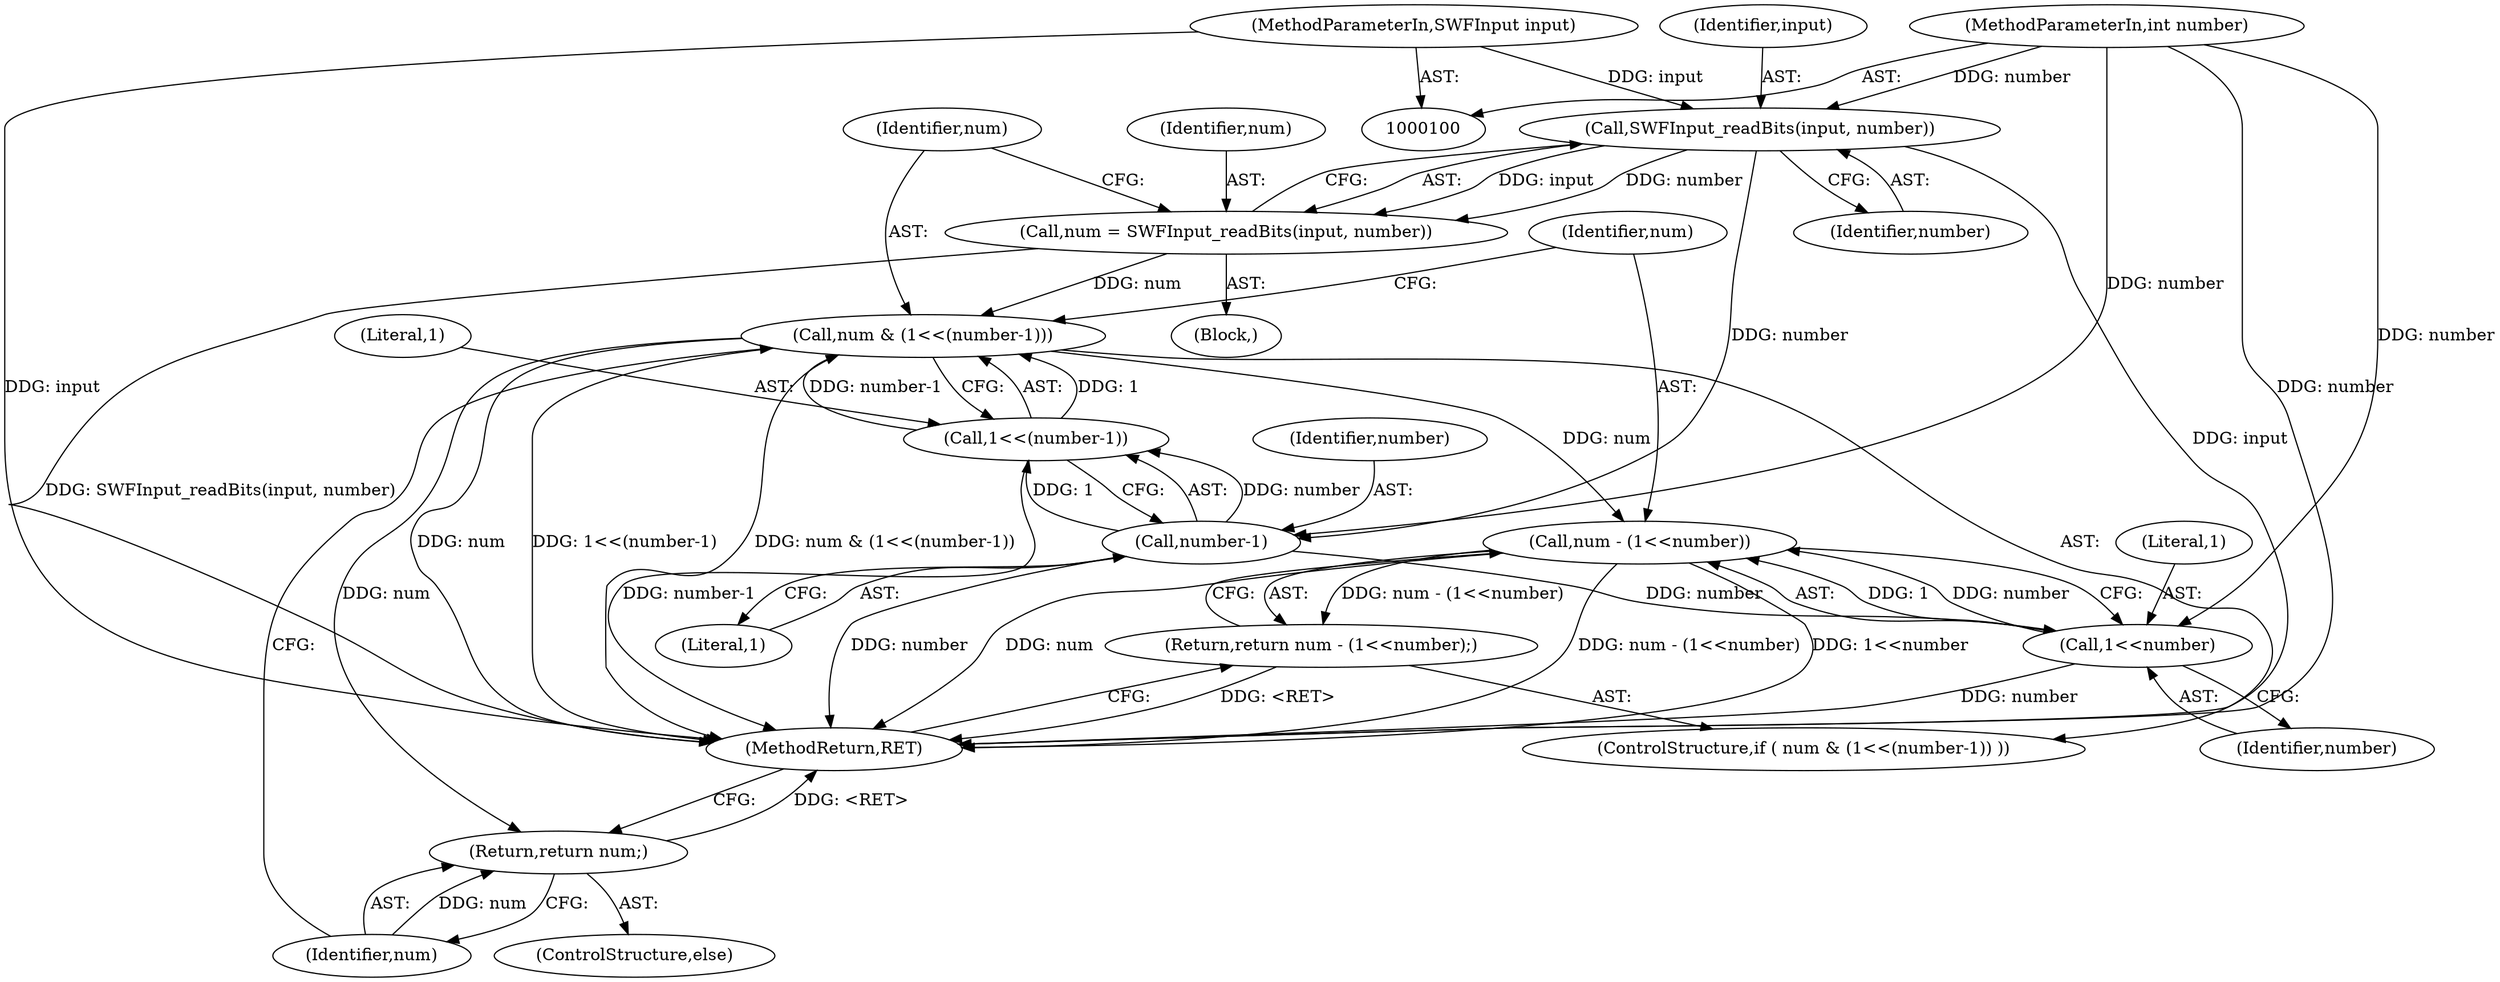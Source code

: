 digraph "1_libming_2223f7a1e431455a1411bee77c90db94a6f8e8fe@API" {
"1000107" [label="(Call,SWFInput_readBits(input, number))"];
"1000101" [label="(MethodParameterIn,SWFInput input)"];
"1000102" [label="(MethodParameterIn,int number)"];
"1000105" [label="(Call,num = SWFInput_readBits(input, number))"];
"1000111" [label="(Call,num & (1<<(number-1)))"];
"1000119" [label="(Call,num - (1<<number))"];
"1000118" [label="(Return,return num - (1<<number);)"];
"1000125" [label="(Return,return num;)"];
"1000115" [label="(Call,number-1)"];
"1000113" [label="(Call,1<<(number-1))"];
"1000121" [label="(Call,1<<number)"];
"1000120" [label="(Identifier,num)"];
"1000109" [label="(Identifier,number)"];
"1000124" [label="(ControlStructure,else)"];
"1000102" [label="(MethodParameterIn,int number)"];
"1000121" [label="(Call,1<<number)"];
"1000126" [label="(Identifier,num)"];
"1000122" [label="(Literal,1)"];
"1000127" [label="(MethodReturn,RET)"];
"1000101" [label="(MethodParameterIn,SWFInput input)"];
"1000118" [label="(Return,return num - (1<<number);)"];
"1000119" [label="(Call,num - (1<<number))"];
"1000112" [label="(Identifier,num)"];
"1000105" [label="(Call,num = SWFInput_readBits(input, number))"];
"1000125" [label="(Return,return num;)"];
"1000114" [label="(Literal,1)"];
"1000107" [label="(Call,SWFInput_readBits(input, number))"];
"1000115" [label="(Call,number-1)"];
"1000106" [label="(Identifier,num)"];
"1000116" [label="(Identifier,number)"];
"1000123" [label="(Identifier,number)"];
"1000111" [label="(Call,num & (1<<(number-1)))"];
"1000113" [label="(Call,1<<(number-1))"];
"1000108" [label="(Identifier,input)"];
"1000103" [label="(Block,)"];
"1000117" [label="(Literal,1)"];
"1000110" [label="(ControlStructure,if ( num & (1<<(number-1)) ))"];
"1000107" -> "1000105"  [label="AST: "];
"1000107" -> "1000109"  [label="CFG: "];
"1000108" -> "1000107"  [label="AST: "];
"1000109" -> "1000107"  [label="AST: "];
"1000105" -> "1000107"  [label="CFG: "];
"1000107" -> "1000127"  [label="DDG: input"];
"1000107" -> "1000105"  [label="DDG: input"];
"1000107" -> "1000105"  [label="DDG: number"];
"1000101" -> "1000107"  [label="DDG: input"];
"1000102" -> "1000107"  [label="DDG: number"];
"1000107" -> "1000115"  [label="DDG: number"];
"1000101" -> "1000100"  [label="AST: "];
"1000101" -> "1000127"  [label="DDG: input"];
"1000102" -> "1000100"  [label="AST: "];
"1000102" -> "1000127"  [label="DDG: number"];
"1000102" -> "1000115"  [label="DDG: number"];
"1000102" -> "1000121"  [label="DDG: number"];
"1000105" -> "1000103"  [label="AST: "];
"1000106" -> "1000105"  [label="AST: "];
"1000112" -> "1000105"  [label="CFG: "];
"1000105" -> "1000127"  [label="DDG: SWFInput_readBits(input, number)"];
"1000105" -> "1000111"  [label="DDG: num"];
"1000111" -> "1000110"  [label="AST: "];
"1000111" -> "1000113"  [label="CFG: "];
"1000112" -> "1000111"  [label="AST: "];
"1000113" -> "1000111"  [label="AST: "];
"1000120" -> "1000111"  [label="CFG: "];
"1000126" -> "1000111"  [label="CFG: "];
"1000111" -> "1000127"  [label="DDG: num"];
"1000111" -> "1000127"  [label="DDG: 1<<(number-1)"];
"1000111" -> "1000127"  [label="DDG: num & (1<<(number-1))"];
"1000113" -> "1000111"  [label="DDG: 1"];
"1000113" -> "1000111"  [label="DDG: number-1"];
"1000111" -> "1000119"  [label="DDG: num"];
"1000111" -> "1000125"  [label="DDG: num"];
"1000119" -> "1000118"  [label="AST: "];
"1000119" -> "1000121"  [label="CFG: "];
"1000120" -> "1000119"  [label="AST: "];
"1000121" -> "1000119"  [label="AST: "];
"1000118" -> "1000119"  [label="CFG: "];
"1000119" -> "1000127"  [label="DDG: num - (1<<number)"];
"1000119" -> "1000127"  [label="DDG: 1<<number"];
"1000119" -> "1000127"  [label="DDG: num"];
"1000119" -> "1000118"  [label="DDG: num - (1<<number)"];
"1000121" -> "1000119"  [label="DDG: 1"];
"1000121" -> "1000119"  [label="DDG: number"];
"1000118" -> "1000110"  [label="AST: "];
"1000127" -> "1000118"  [label="CFG: "];
"1000118" -> "1000127"  [label="DDG: <RET>"];
"1000125" -> "1000124"  [label="AST: "];
"1000125" -> "1000126"  [label="CFG: "];
"1000126" -> "1000125"  [label="AST: "];
"1000127" -> "1000125"  [label="CFG: "];
"1000125" -> "1000127"  [label="DDG: <RET>"];
"1000126" -> "1000125"  [label="DDG: num"];
"1000115" -> "1000113"  [label="AST: "];
"1000115" -> "1000117"  [label="CFG: "];
"1000116" -> "1000115"  [label="AST: "];
"1000117" -> "1000115"  [label="AST: "];
"1000113" -> "1000115"  [label="CFG: "];
"1000115" -> "1000127"  [label="DDG: number"];
"1000115" -> "1000113"  [label="DDG: number"];
"1000115" -> "1000113"  [label="DDG: 1"];
"1000115" -> "1000121"  [label="DDG: number"];
"1000114" -> "1000113"  [label="AST: "];
"1000113" -> "1000127"  [label="DDG: number-1"];
"1000121" -> "1000123"  [label="CFG: "];
"1000122" -> "1000121"  [label="AST: "];
"1000123" -> "1000121"  [label="AST: "];
"1000121" -> "1000127"  [label="DDG: number"];
}
